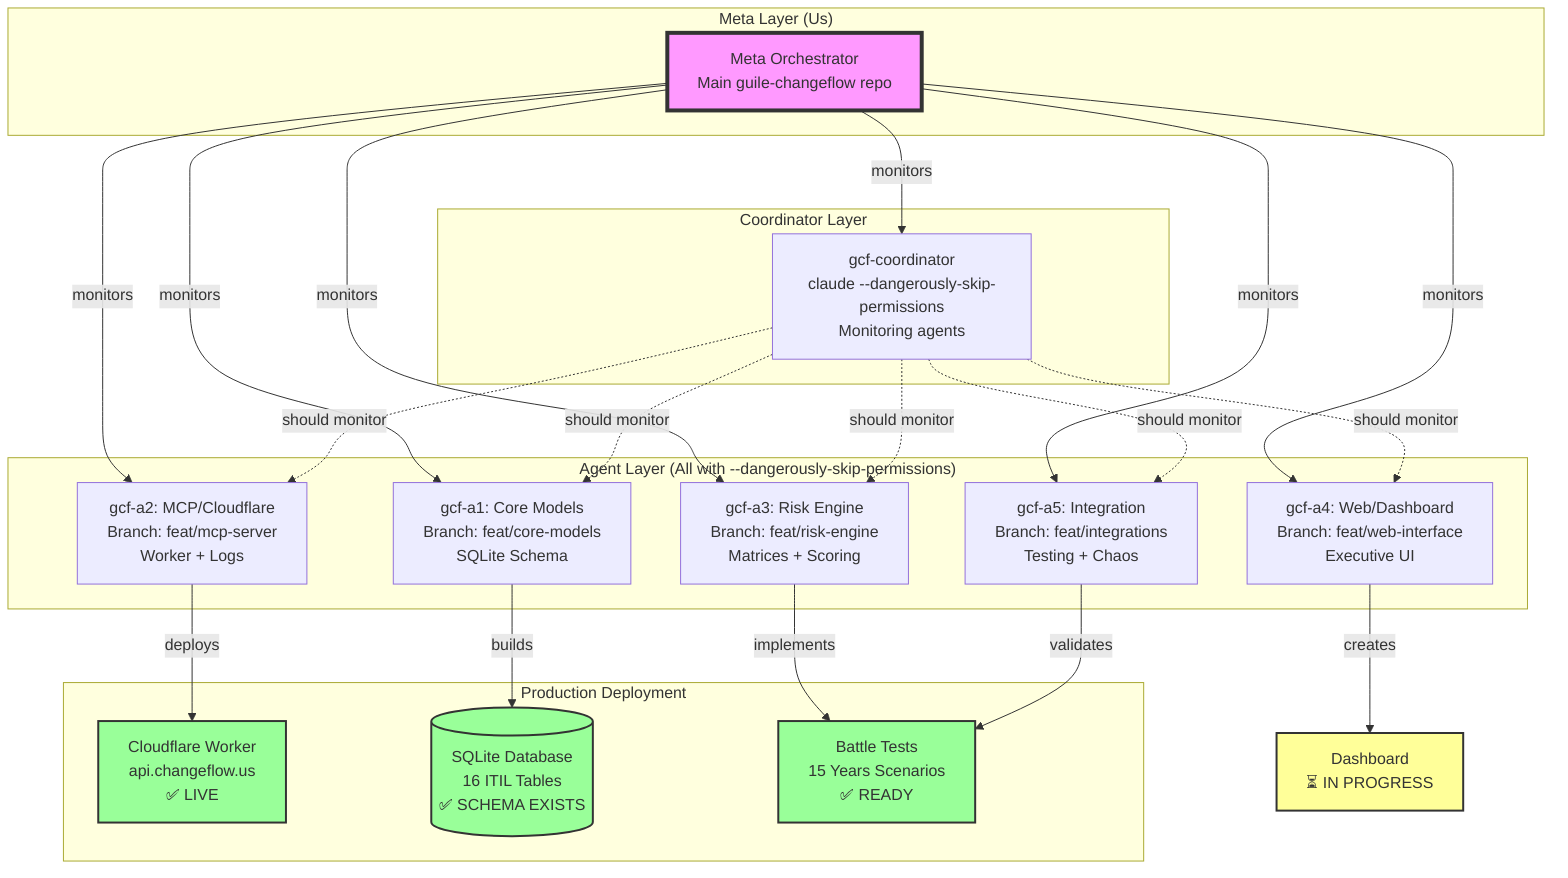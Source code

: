 graph TB
    subgraph "Meta Layer (Us)"
        META[Meta Orchestrator<br/>Main guile-changeflow repo]
    end

    subgraph "Coordinator Layer"
        COORD[gcf-coordinator<br/>claude --dangerously-skip-permissions<br/>Monitoring agents]
    end

    subgraph "Agent Layer (All with --dangerously-skip-permissions)"
        A1[gcf-a1: Core Models<br/>Branch: feat/core-models<br/>SQLite Schema]
        A2[gcf-a2: MCP/Cloudflare<br/>Branch: feat/mcp-server<br/>Worker + Logs]
        A3[gcf-a3: Risk Engine<br/>Branch: feat/risk-engine<br/>Matrices + Scoring]
        A4[gcf-a4: Web/Dashboard<br/>Branch: feat/web-interface<br/>Executive UI]
        A5[gcf-a5: Integration<br/>Branch: feat/integrations<br/>Testing + Chaos]
    end

    subgraph "Production Deployment"
        CF[Cloudflare Worker<br/>api.changeflow.us<br/>✅ LIVE]
        DB[(SQLite Database<br/>16 ITIL Tables<br/>✅ SCHEMA EXISTS)]
        TEST[Battle Tests<br/>15 Years Scenarios<br/>✅ READY]
    end

    META -->|monitors| COORD
    META -->|monitors| A1
    META -->|monitors| A2
    META -->|monitors| A3
    META -->|monitors| A4
    META -->|monitors| A5
    
    COORD -.->|should monitor| A1
    COORD -.->|should monitor| A2
    COORD -.->|should monitor| A3
    COORD -.->|should monitor| A4
    COORD -.->|should monitor| A5

    A1 -->|builds| DB
    A2 -->|deploys| CF
    A3 -->|implements| TEST
    A4 -->|creates| UI[Dashboard<br/>⏳ IN PROGRESS]
    A5 -->|validates| TEST

    style META fill:#f9f,stroke:#333,stroke-width:4px
    style CF fill:#9f9,stroke:#333,stroke-width:2px
    style DB fill:#9f9,stroke:#333,stroke-width:2px
    style TEST fill:#9f9,stroke:#333,stroke-width:2px
    style UI fill:#ff9,stroke:#333,stroke-width:2px